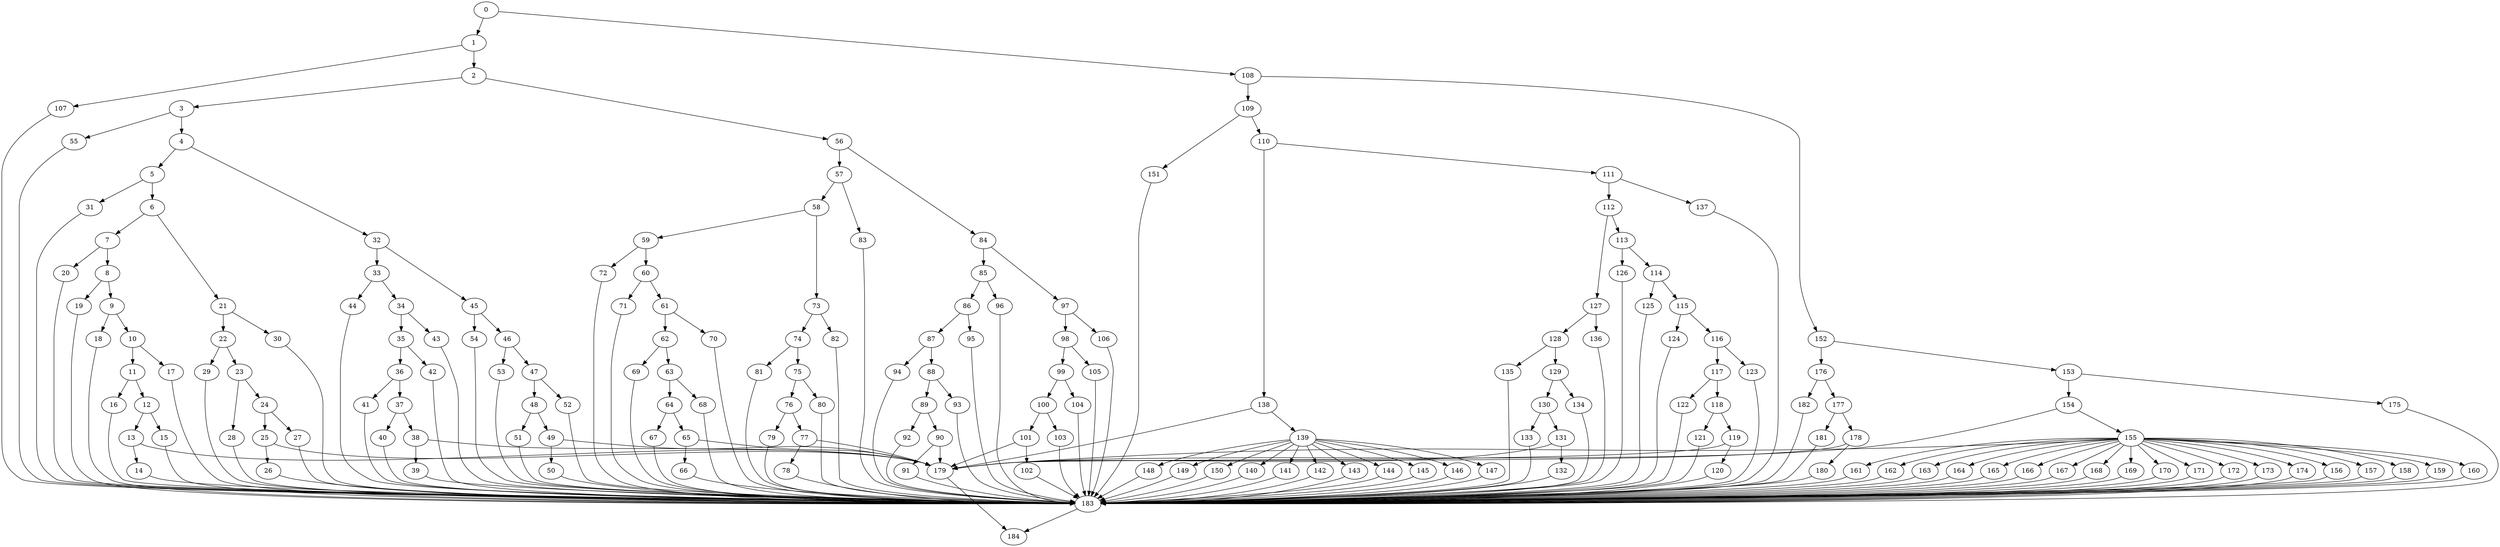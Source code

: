 digraph {
	0
	1
	2
	3
	4
	5
	6
	7
	8
	9
	10
	11
	12
	13
	14
	15
	16
	17
	18
	19
	20
	21
	22
	23
	24
	25
	26
	27
	28
	29
	30
	31
	32
	33
	34
	35
	36
	37
	38
	39
	40
	41
	42
	43
	44
	45
	46
	47
	48
	49
	50
	51
	52
	53
	54
	55
	56
	57
	58
	59
	60
	61
	62
	63
	64
	65
	66
	67
	68
	69
	70
	71
	72
	73
	74
	75
	76
	77
	78
	79
	80
	81
	82
	83
	84
	85
	86
	87
	88
	89
	90
	91
	92
	93
	94
	95
	96
	97
	98
	99
	100
	101
	102
	103
	104
	105
	106
	107
	108
	109
	110
	111
	112
	113
	114
	115
	116
	117
	118
	119
	120
	121
	122
	123
	124
	125
	126
	127
	128
	129
	130
	131
	132
	133
	134
	135
	136
	137
	138
	139
	140
	141
	142
	143
	144
	145
	146
	147
	148
	149
	150
	151
	152
	153
	154
	155
	156
	157
	158
	159
	160
	161
	162
	163
	164
	165
	166
	167
	168
	169
	170
	171
	172
	173
	174
	175
	176
	177
	178
	179
	180
	181
	182
	183
	184
	47 -> 52
	76 -> 79
	117 -> 122
	139 -> 149
	10 -> 11
	9 -> 18
	24 -> 27
	63 -> 64
	59 -> 72
	85 -> 86
	97 -> 98
	139 -> 147
	0 -> 1
	22 -> 29
	176 -> 177
	64 -> 65
	74 -> 75
	118 -> 121
	10 -> 17
	155 -> 167
	155 -> 168
	110 -> 111
	139 -> 148
	155 -> 157
	155 -> 160
	9 -> 10
	24 -> 25
	37 -> 38
	90 -> 91
	114 -> 115
	117 -> 118
	108 -> 152
	152 -> 153
	21 -> 30
	35 -> 36
	59 -> 60
	155 -> 164
	88 -> 93
	100 -> 103
	98 -> 105
	129 -> 134
	8 -> 9
	4 -> 32
	77 -> 78
	176 -> 182
	36 -> 37
	58 -> 73
	155 -> 162
	155 -> 169
	45 -> 54
	87 -> 94
	112 -> 127
	155 -> 165
	33 -> 44
	48 -> 51
	84 -> 85
	89 -> 90
	86 -> 95
	1 -> 107
	114 -> 125
	119 -> 179
	38 -> 179
	65 -> 179
	90 -> 179
	155 -> 179
	178 -> 179
	101 -> 179
	131 -> 179
	138 -> 179
	13 -> 179
	25 -> 179
	49 -> 179
	77 -> 179
	154 -> 179
	49 -> 50
	2 -> 56
	86 -> 87
	60 -> 61
	101 -> 102
	99 -> 104
	25 -> 26
	5 -> 31
	56 -> 57
	84 -> 97
	11 -> 12
	34 -> 35
	61 -> 70
	99 -> 100
	111 -> 137
	139 -> 146
	13 -> 14
	62 -> 63
	65 -> 66
	35 -> 42
	154 -> 155
	155 -> 161
	118 -> 119
	128 -> 135
	155 -> 163
	155 -> 171
	2 -> 3
	23 -> 24
	113 -> 114
	64 -> 67
	112 -> 113
	7 -> 20
	38 -> 39
	46 -> 47
	8 -> 19
	138 -> 139
	139 -> 145
	74 -> 81
	130 -> 131
	11 -> 16
	6 -> 21
	76 -> 77
	48 -> 49
	75 -> 76
	155 -> 170
	139 -> 150
	1 -> 2
	12 -> 13
	22 -> 23
	57 -> 83
	56 -> 84
	88 -> 89
	0 -> 108
	113 -> 126
	6 -> 7
	32 -> 45
	75 -> 80
	155 -> 174
	100 -> 101
	152 -> 176
	177 -> 178
	37 -> 40
	63 -> 68
	85 -> 96
	119 -> 120
	110 -> 138
	155 -> 159
	155 -> 173
	21 -> 22
	36 -> 41
	57 -> 58
	62 -> 69
	23 -> 28
	60 -> 71
	109 -> 110
	131 -> 132
	139 -> 140
	139 -> 144
	153 -> 154
	155 -> 156
	34 -> 43
	47 -> 48
	73 -> 82
	153 -> 175
	178 -> 180
	179 -> 184
	183 -> 184
	108 -> 109
	115 -> 116
	129 -> 130
	139 -> 141
	155 -> 166
	61 -> 62
	89 -> 92
	98 -> 99
	116 -> 117
	177 -> 181
	12 -> 15
	58 -> 59
	97 -> 106
	115 -> 124
	128 -> 129
	130 -> 133
	127 -> 136
	139 -> 142
	5 -> 6
	32 -> 33
	73 -> 74
	155 -> 172
	127 -> 128
	139 -> 143
	155 -> 158
	33 -> 34
	46 -> 53
	111 -> 112
	45 -> 46
	3 -> 55
	87 -> 88
	116 -> 123
	109 -> 151
	3 -> 4
	4 -> 5
	7 -> 8
	31 -> 183
	162 -> 183
	30 -> 183
	83 -> 183
	143 -> 183
	122 -> 183
	123 -> 183
	144 -> 183
	175 -> 183
	182 -> 183
	17 -> 183
	50 -> 183
	68 -> 183
	133 -> 183
	14 -> 183
	121 -> 183
	125 -> 183
	104 -> 183
	140 -> 183
	156 -> 183
	95 -> 183
	126 -> 183
	134 -> 183
	146 -> 183
	150 -> 183
	19 -> 183
	71 -> 183
	94 -> 183
	157 -> 183
	180 -> 183
	80 -> 183
	96 -> 183
	107 -> 183
	147 -> 183
	159 -> 183
	27 -> 183
	41 -> 183
	42 -> 183
	169 -> 183
	171 -> 183
	149 -> 183
	160 -> 183
	103 -> 183
	120 -> 183
	136 -> 183
	79 -> 183
	106 -> 183
	141 -> 183
	145 -> 183
	167 -> 183
	26 -> 183
	66 -> 183
	78 -> 183
	181 -> 183
	164 -> 183
	172 -> 183
	16 -> 183
	55 -> 183
	70 -> 183
	82 -> 183
	105 -> 183
	135 -> 183
	158 -> 183
	168 -> 183
	29 -> 183
	51 -> 183
	69 -> 183
	53 -> 183
	72 -> 183
	174 -> 183
	20 -> 183
	39 -> 183
	52 -> 183
	163 -> 183
	173 -> 183
	18 -> 183
	92 -> 183
	151 -> 183
	142 -> 183
	165 -> 183
	170 -> 183
	28 -> 183
	67 -> 183
	91 -> 183
	81 -> 183
	93 -> 183
	132 -> 183
	137 -> 183
	161 -> 183
	43 -> 183
	44 -> 183
	54 -> 183
	124 -> 183
	148 -> 183
	166 -> 183
	15 -> 183
	40 -> 183
	102 -> 183
}
